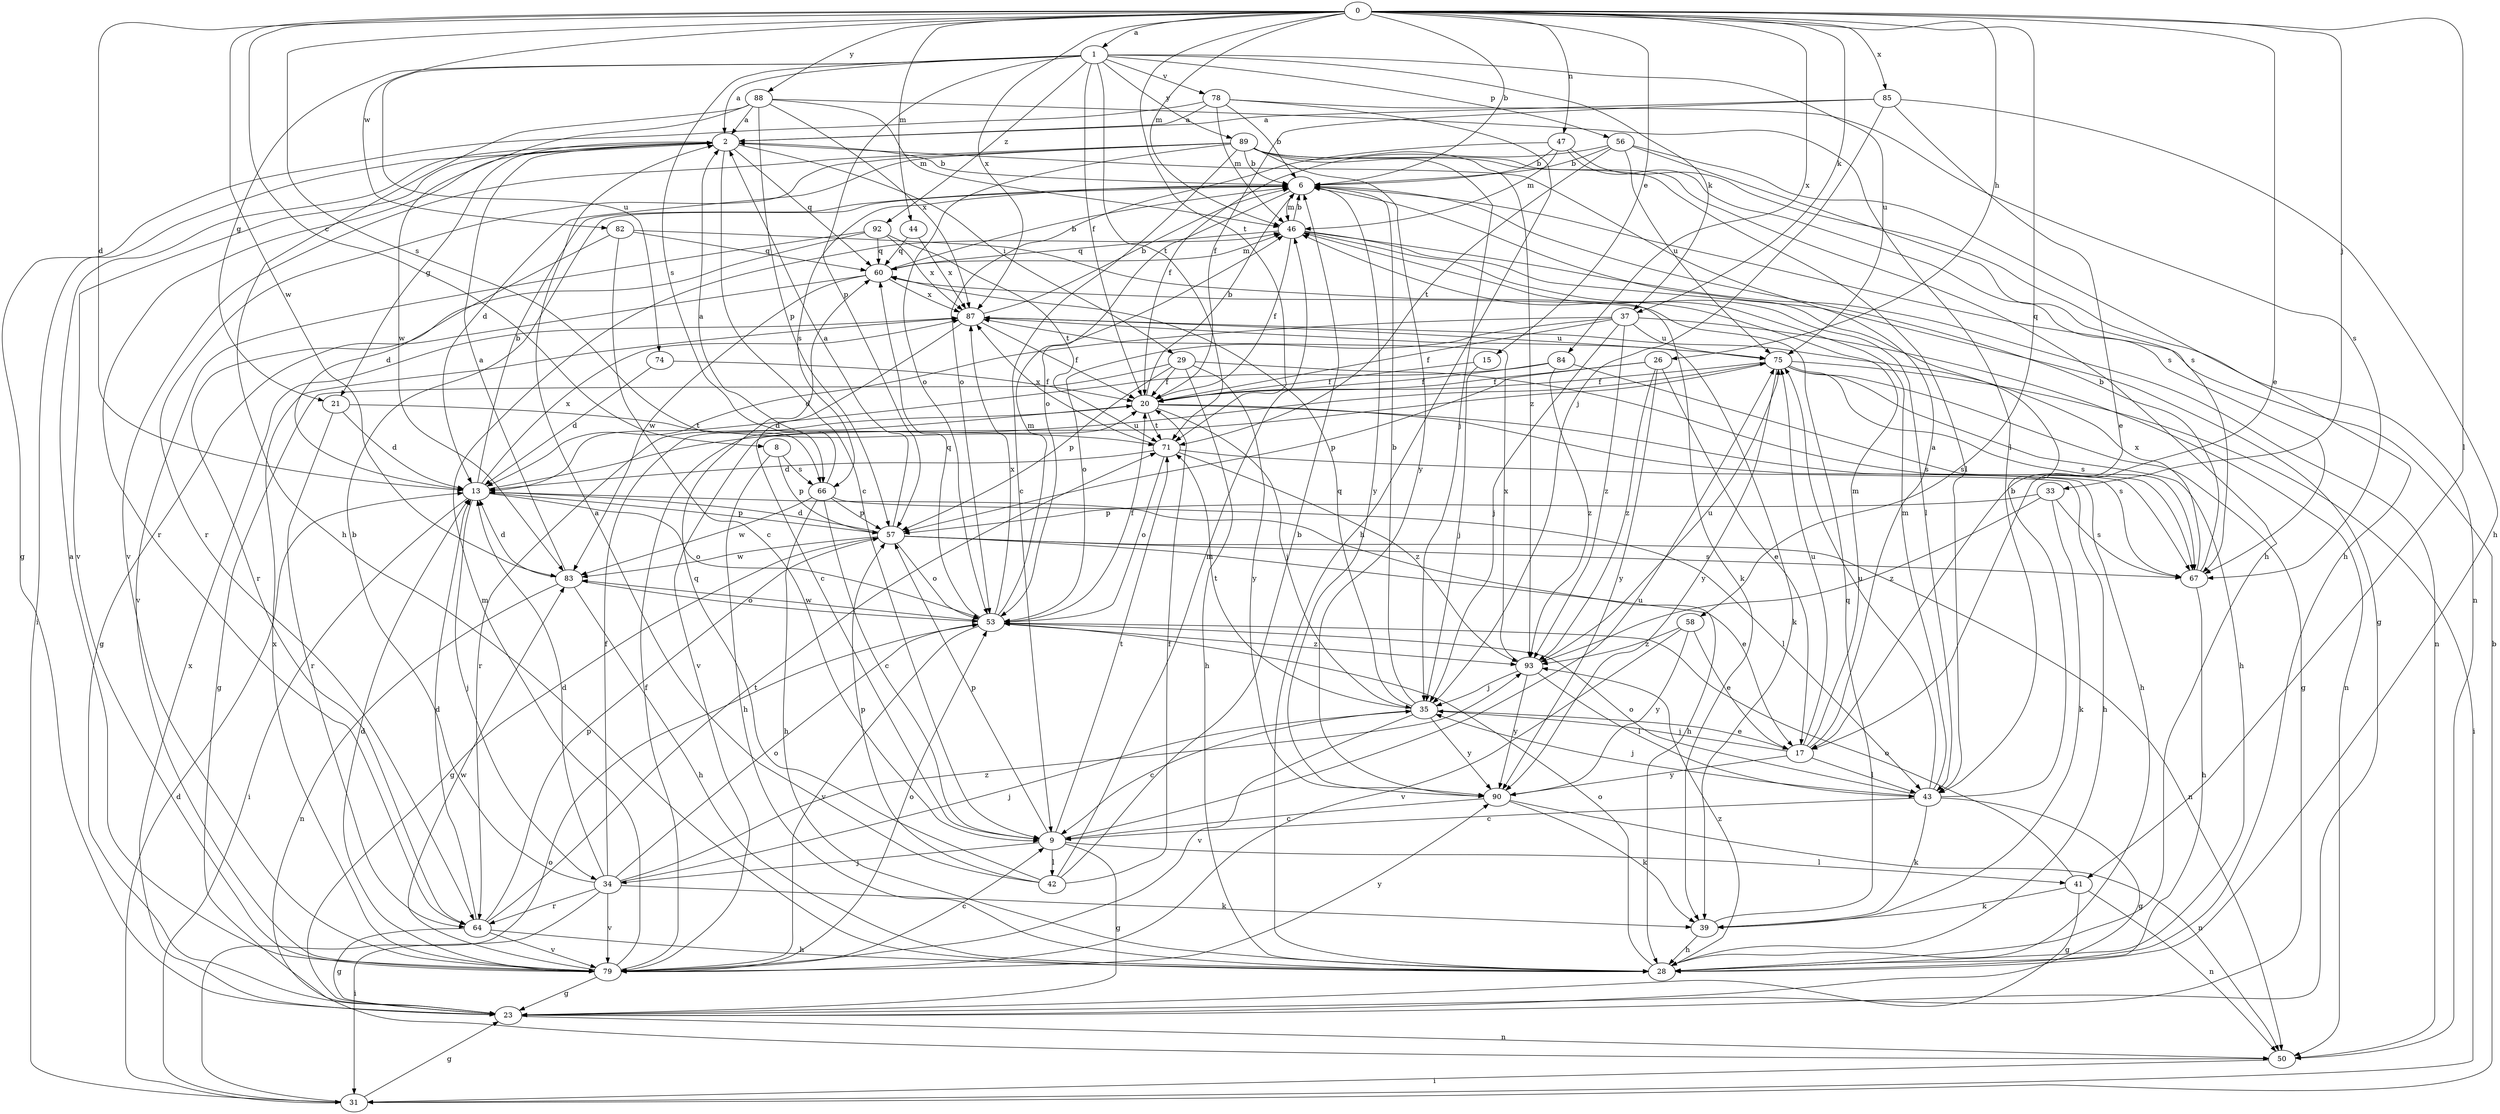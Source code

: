 strict digraph  {
0;
1;
2;
6;
8;
9;
13;
15;
17;
20;
21;
23;
26;
28;
29;
31;
33;
34;
35;
37;
39;
41;
42;
43;
44;
46;
47;
50;
53;
56;
57;
58;
60;
64;
66;
67;
71;
74;
75;
78;
79;
82;
83;
84;
85;
87;
88;
89;
90;
92;
93;
0 -> 1  [label=a];
0 -> 6  [label=b];
0 -> 8  [label=c];
0 -> 13  [label=d];
0 -> 15  [label=e];
0 -> 17  [label=e];
0 -> 26  [label=h];
0 -> 33  [label=j];
0 -> 37  [label=k];
0 -> 41  [label=l];
0 -> 44  [label=m];
0 -> 46  [label=m];
0 -> 47  [label=n];
0 -> 58  [label=q];
0 -> 66  [label=s];
0 -> 71  [label=t];
0 -> 82  [label=w];
0 -> 83  [label=w];
0 -> 84  [label=x];
0 -> 85  [label=x];
0 -> 87  [label=x];
0 -> 88  [label=y];
1 -> 2  [label=a];
1 -> 20  [label=f];
1 -> 21  [label=g];
1 -> 37  [label=k];
1 -> 56  [label=p];
1 -> 57  [label=p];
1 -> 66  [label=s];
1 -> 71  [label=t];
1 -> 74  [label=u];
1 -> 75  [label=u];
1 -> 78  [label=v];
1 -> 89  [label=y];
1 -> 92  [label=z];
2 -> 6  [label=b];
2 -> 9  [label=c];
2 -> 21  [label=g];
2 -> 29  [label=i];
2 -> 31  [label=i];
2 -> 60  [label=q];
2 -> 64  [label=r];
2 -> 79  [label=v];
6 -> 46  [label=m];
6 -> 53  [label=o];
6 -> 66  [label=s];
6 -> 90  [label=y];
8 -> 28  [label=h];
8 -> 57  [label=p];
8 -> 66  [label=s];
9 -> 23  [label=g];
9 -> 34  [label=j];
9 -> 41  [label=l];
9 -> 42  [label=l];
9 -> 57  [label=p];
9 -> 71  [label=t];
9 -> 75  [label=u];
13 -> 6  [label=b];
13 -> 28  [label=h];
13 -> 31  [label=i];
13 -> 34  [label=j];
13 -> 53  [label=o];
13 -> 57  [label=p];
13 -> 75  [label=u];
13 -> 87  [label=x];
15 -> 20  [label=f];
15 -> 35  [label=j];
17 -> 2  [label=a];
17 -> 35  [label=j];
17 -> 43  [label=l];
17 -> 46  [label=m];
17 -> 75  [label=u];
17 -> 90  [label=y];
20 -> 6  [label=b];
20 -> 28  [label=h];
20 -> 35  [label=j];
20 -> 64  [label=r];
20 -> 67  [label=s];
20 -> 71  [label=t];
21 -> 13  [label=d];
21 -> 64  [label=r];
21 -> 71  [label=t];
23 -> 50  [label=n];
23 -> 87  [label=x];
26 -> 17  [label=e];
26 -> 20  [label=f];
26 -> 57  [label=p];
26 -> 90  [label=y];
26 -> 93  [label=z];
28 -> 53  [label=o];
28 -> 93  [label=z];
29 -> 20  [label=f];
29 -> 23  [label=g];
29 -> 28  [label=h];
29 -> 57  [label=p];
29 -> 67  [label=s];
29 -> 90  [label=y];
31 -> 6  [label=b];
31 -> 13  [label=d];
31 -> 23  [label=g];
31 -> 53  [label=o];
33 -> 39  [label=k];
33 -> 57  [label=p];
33 -> 67  [label=s];
33 -> 93  [label=z];
34 -> 6  [label=b];
34 -> 13  [label=d];
34 -> 20  [label=f];
34 -> 31  [label=i];
34 -> 35  [label=j];
34 -> 39  [label=k];
34 -> 53  [label=o];
34 -> 64  [label=r];
34 -> 79  [label=v];
34 -> 93  [label=z];
35 -> 6  [label=b];
35 -> 9  [label=c];
35 -> 17  [label=e];
35 -> 60  [label=q];
35 -> 71  [label=t];
35 -> 79  [label=v];
35 -> 90  [label=y];
37 -> 13  [label=d];
37 -> 20  [label=f];
37 -> 35  [label=j];
37 -> 50  [label=n];
37 -> 53  [label=o];
37 -> 75  [label=u];
37 -> 93  [label=z];
39 -> 28  [label=h];
39 -> 60  [label=q];
41 -> 23  [label=g];
41 -> 39  [label=k];
41 -> 50  [label=n];
41 -> 53  [label=o];
42 -> 2  [label=a];
42 -> 6  [label=b];
42 -> 20  [label=f];
42 -> 46  [label=m];
42 -> 57  [label=p];
42 -> 60  [label=q];
43 -> 6  [label=b];
43 -> 9  [label=c];
43 -> 23  [label=g];
43 -> 35  [label=j];
43 -> 39  [label=k];
43 -> 46  [label=m];
43 -> 53  [label=o];
43 -> 75  [label=u];
44 -> 60  [label=q];
44 -> 87  [label=x];
46 -> 6  [label=b];
46 -> 20  [label=f];
46 -> 23  [label=g];
46 -> 43  [label=l];
46 -> 50  [label=n];
46 -> 60  [label=q];
47 -> 6  [label=b];
47 -> 46  [label=m];
47 -> 50  [label=n];
47 -> 53  [label=o];
47 -> 67  [label=s];
50 -> 31  [label=i];
53 -> 20  [label=f];
53 -> 46  [label=m];
53 -> 60  [label=q];
53 -> 79  [label=v];
53 -> 83  [label=w];
53 -> 87  [label=x];
53 -> 93  [label=z];
56 -> 6  [label=b];
56 -> 20  [label=f];
56 -> 28  [label=h];
56 -> 67  [label=s];
56 -> 71  [label=t];
56 -> 75  [label=u];
57 -> 2  [label=a];
57 -> 13  [label=d];
57 -> 17  [label=e];
57 -> 23  [label=g];
57 -> 50  [label=n];
57 -> 53  [label=o];
57 -> 67  [label=s];
57 -> 83  [label=w];
58 -> 17  [label=e];
58 -> 79  [label=v];
58 -> 90  [label=y];
58 -> 93  [label=z];
60 -> 6  [label=b];
60 -> 23  [label=g];
60 -> 46  [label=m];
60 -> 83  [label=w];
60 -> 87  [label=x];
64 -> 13  [label=d];
64 -> 23  [label=g];
64 -> 28  [label=h];
64 -> 57  [label=p];
64 -> 71  [label=t];
64 -> 79  [label=v];
66 -> 2  [label=a];
66 -> 9  [label=c];
66 -> 28  [label=h];
66 -> 43  [label=l];
66 -> 57  [label=p];
66 -> 83  [label=w];
67 -> 6  [label=b];
67 -> 28  [label=h];
67 -> 87  [label=x];
71 -> 13  [label=d];
71 -> 28  [label=h];
71 -> 53  [label=o];
71 -> 87  [label=x];
71 -> 93  [label=z];
74 -> 13  [label=d];
74 -> 20  [label=f];
75 -> 20  [label=f];
75 -> 23  [label=g];
75 -> 28  [label=h];
75 -> 31  [label=i];
75 -> 67  [label=s];
75 -> 79  [label=v];
75 -> 90  [label=y];
78 -> 2  [label=a];
78 -> 6  [label=b];
78 -> 23  [label=g];
78 -> 28  [label=h];
78 -> 46  [label=m];
78 -> 67  [label=s];
79 -> 2  [label=a];
79 -> 9  [label=c];
79 -> 13  [label=d];
79 -> 20  [label=f];
79 -> 23  [label=g];
79 -> 46  [label=m];
79 -> 53  [label=o];
79 -> 83  [label=w];
79 -> 87  [label=x];
79 -> 90  [label=y];
82 -> 9  [label=c];
82 -> 13  [label=d];
82 -> 39  [label=k];
82 -> 60  [label=q];
83 -> 2  [label=a];
83 -> 13  [label=d];
83 -> 28  [label=h];
83 -> 50  [label=n];
83 -> 53  [label=o];
84 -> 13  [label=d];
84 -> 20  [label=f];
84 -> 67  [label=s];
84 -> 93  [label=z];
85 -> 2  [label=a];
85 -> 17  [label=e];
85 -> 20  [label=f];
85 -> 28  [label=h];
85 -> 35  [label=j];
87 -> 6  [label=b];
87 -> 9  [label=c];
87 -> 20  [label=f];
87 -> 39  [label=k];
87 -> 75  [label=u];
88 -> 2  [label=a];
88 -> 28  [label=h];
88 -> 43  [label=l];
88 -> 46  [label=m];
88 -> 57  [label=p];
88 -> 83  [label=w];
88 -> 87  [label=x];
89 -> 6  [label=b];
89 -> 9  [label=c];
89 -> 13  [label=d];
89 -> 28  [label=h];
89 -> 35  [label=j];
89 -> 43  [label=l];
89 -> 53  [label=o];
89 -> 64  [label=r];
89 -> 79  [label=v];
89 -> 90  [label=y];
89 -> 93  [label=z];
90 -> 9  [label=c];
90 -> 39  [label=k];
90 -> 50  [label=n];
92 -> 60  [label=q];
92 -> 64  [label=r];
92 -> 71  [label=t];
92 -> 79  [label=v];
92 -> 87  [label=x];
93 -> 35  [label=j];
93 -> 43  [label=l];
93 -> 75  [label=u];
93 -> 87  [label=x];
93 -> 90  [label=y];
}
